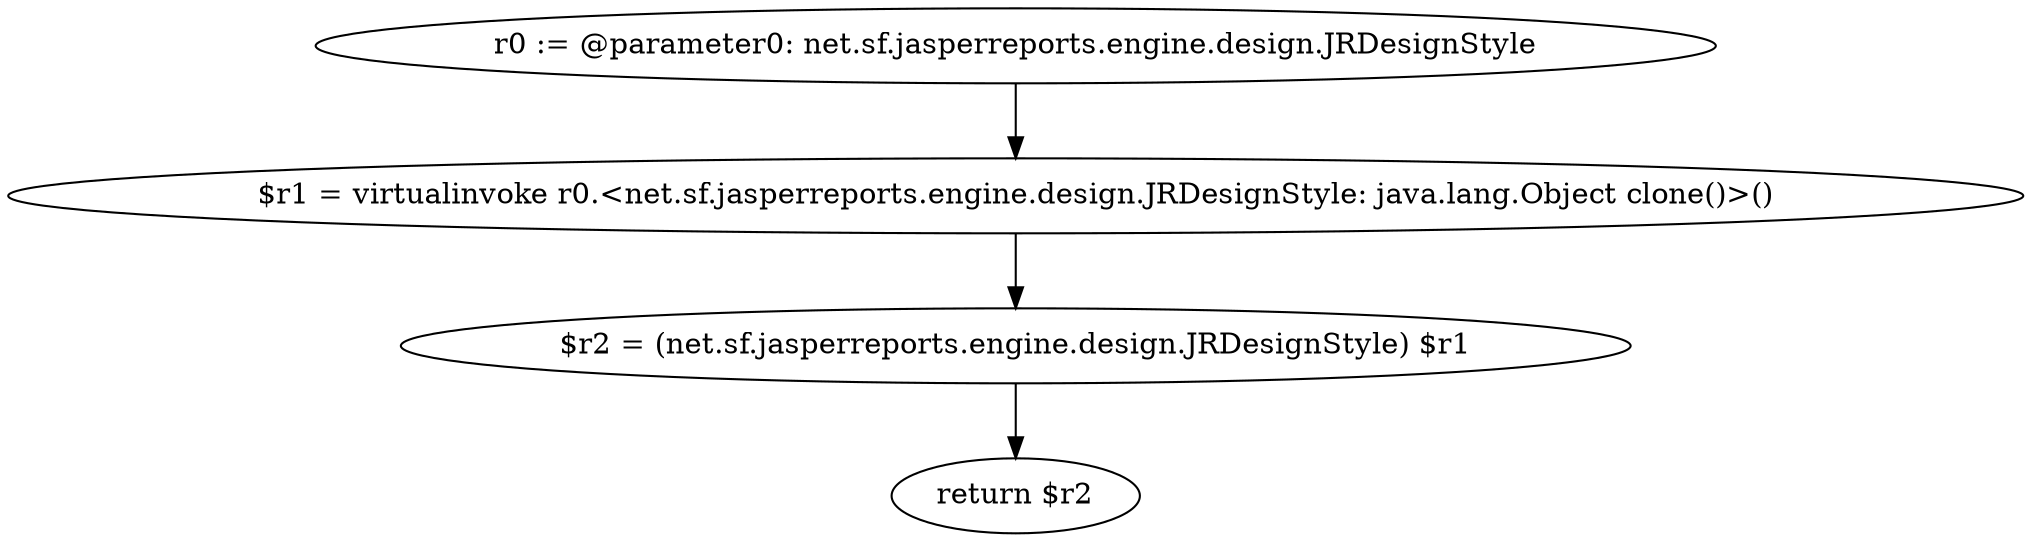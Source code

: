 digraph "unitGraph" {
    "r0 := @parameter0: net.sf.jasperreports.engine.design.JRDesignStyle"
    "$r1 = virtualinvoke r0.<net.sf.jasperreports.engine.design.JRDesignStyle: java.lang.Object clone()>()"
    "$r2 = (net.sf.jasperreports.engine.design.JRDesignStyle) $r1"
    "return $r2"
    "r0 := @parameter0: net.sf.jasperreports.engine.design.JRDesignStyle"->"$r1 = virtualinvoke r0.<net.sf.jasperreports.engine.design.JRDesignStyle: java.lang.Object clone()>()";
    "$r1 = virtualinvoke r0.<net.sf.jasperreports.engine.design.JRDesignStyle: java.lang.Object clone()>()"->"$r2 = (net.sf.jasperreports.engine.design.JRDesignStyle) $r1";
    "$r2 = (net.sf.jasperreports.engine.design.JRDesignStyle) $r1"->"return $r2";
}
